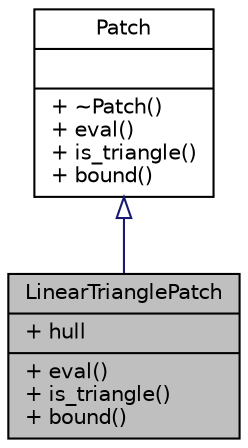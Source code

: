 digraph G
{
  edge [fontname="Helvetica",fontsize="10",labelfontname="Helvetica",labelfontsize="10"];
  node [fontname="Helvetica",fontsize="10",shape=record];
  Node1 [label="{LinearTrianglePatch\n|+ hull\l|+ eval()\l+ is_triangle()\l+ bound()\l}",height=0.2,width=0.4,color="black", fillcolor="grey75", style="filled" fontcolor="black"];
  Node2 -> Node1 [dir=back,color="midnightblue",fontsize="10",style="solid",arrowtail="empty",fontname="Helvetica"];
  Node2 [label="{Patch\n||+ ~Patch()\l+ eval()\l+ is_triangle()\l+ bound()\l}",height=0.2,width=0.4,color="black", fillcolor="white", style="filled",URL="$da/d2c/classPatch.html"];
}
